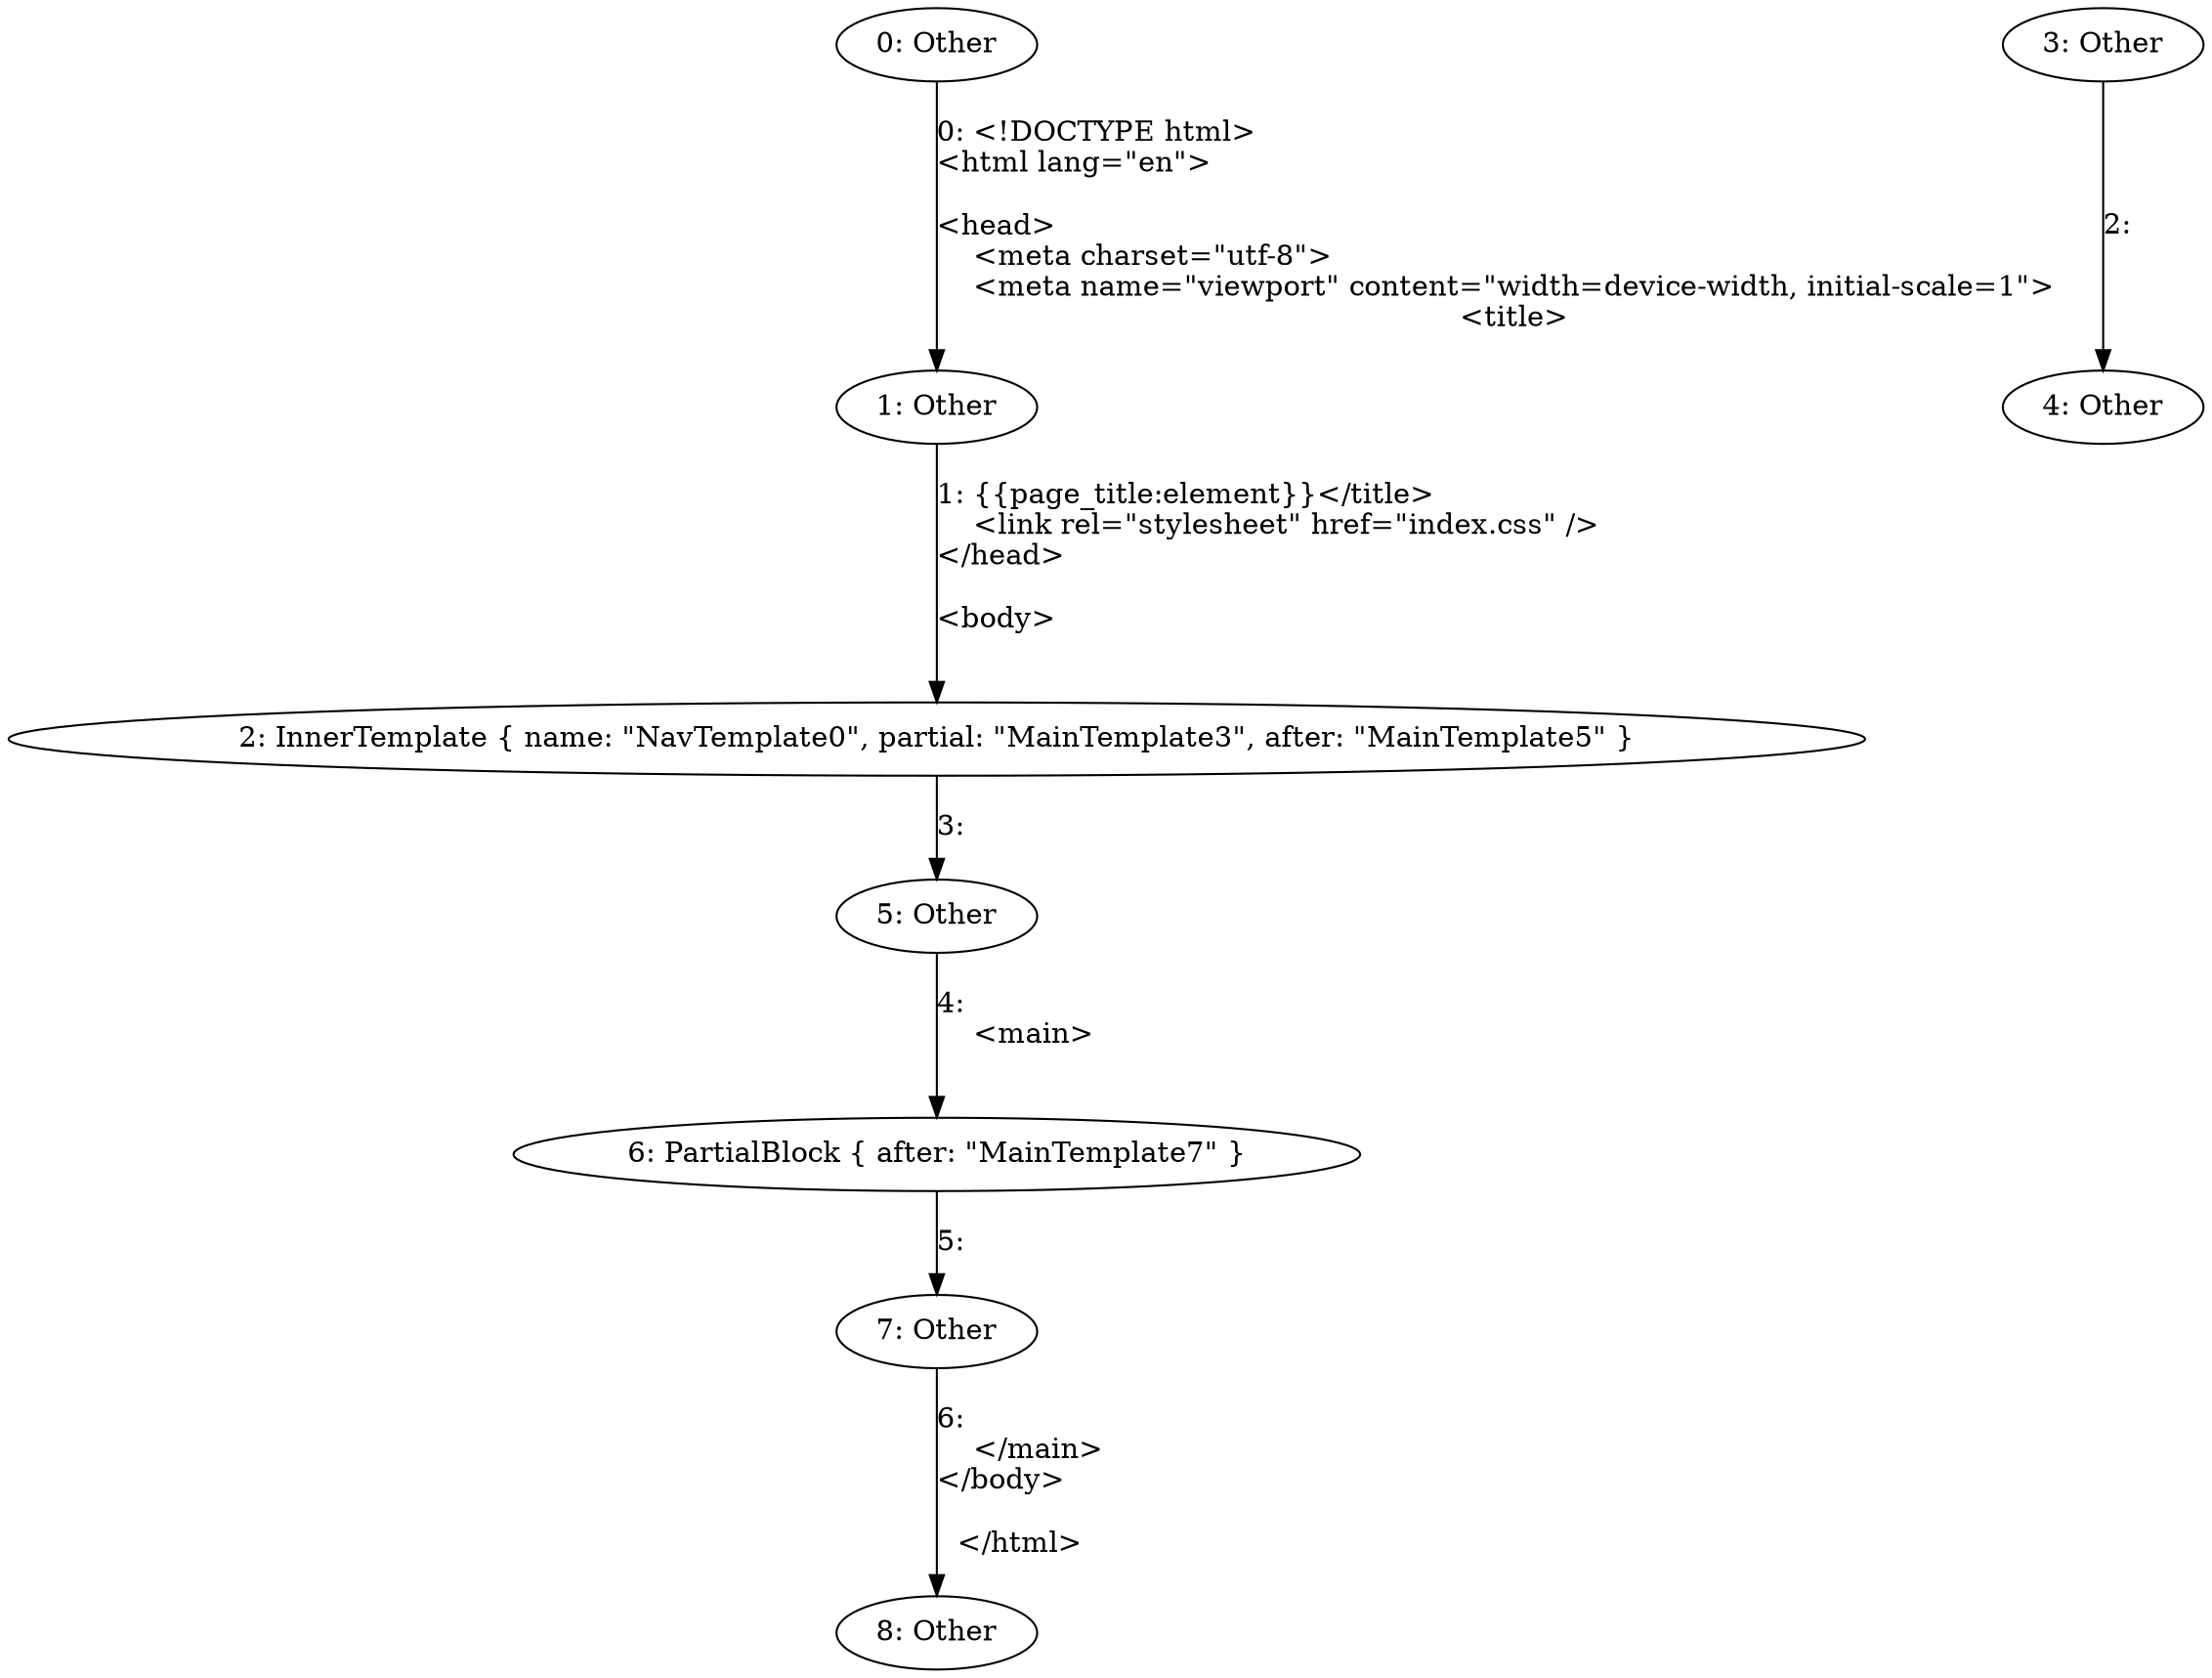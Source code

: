 digraph {
    0 [ label = "0: Other" ]
    1 [ label = "1: Other" ]
    2 [ label = "2: InnerTemplate { name: \"NavTemplate0\", partial: \"MainTemplate3\", after: \"MainTemplate5\" }" ]
    3 [ label = "3: Other" ]
    4 [ label = "4: Other" ]
    5 [ label = "5: Other" ]
    6 [ label = "6: PartialBlock { after: \"MainTemplate7\" }" ]
    7 [ label = "7: Other" ]
    8 [ label = "8: Other" ]
    0 -> 1 [ label = "0: <!DOCTYPE html>\l<html lang=\"en\">\l\l<head>\l    <meta charset=\"utf-8\">\l    <meta name=\"viewport\" content=\"width=device-width, initial-scale=1\">\l    <title>" ]
    1 -> 2 [ label = "1: {{page_title:element}}</title>\l    <link rel=\"stylesheet\" href=\"index.css\" />\l</head>\l\l<body>\l    " ]
    3 -> 4 [ label = "2: " ]
    2 -> 5 [ label = "3: " ]
    5 -> 6 [ label = "4: \l    <main>\l        " ]
    6 -> 7 [ label = "5: " ]
    7 -> 8 [ label = "6: \l    </main>\l</body>\l\l</html>" ]
}
